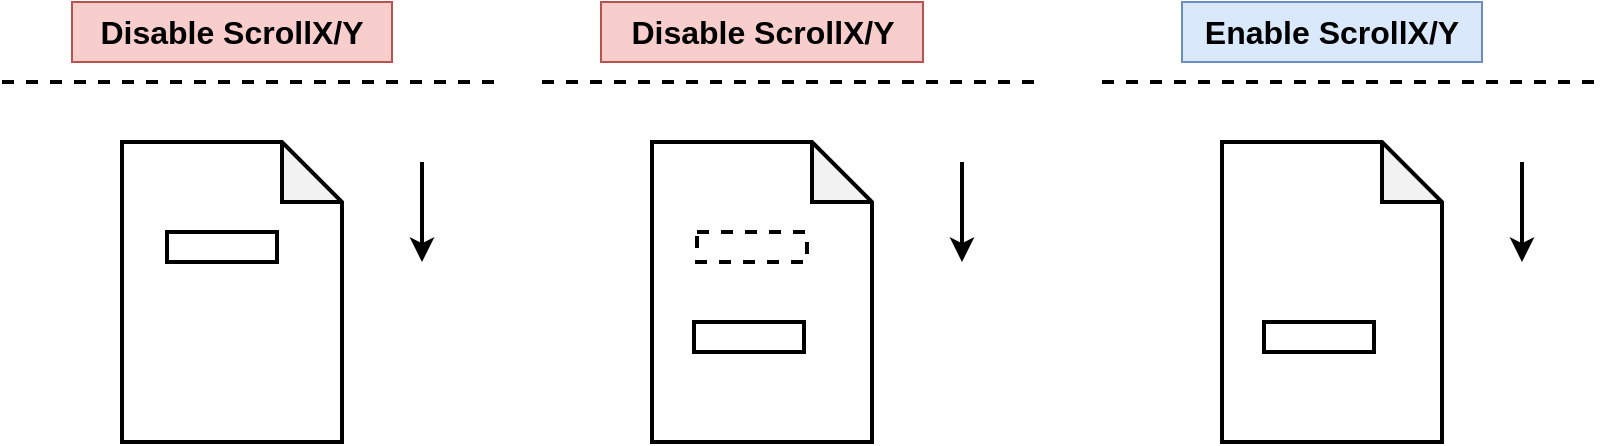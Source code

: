 <mxfile version="20.8.13" type="github">
  <diagram name="第 1 页" id="Tl4BPdXDtuxj3R0MzOJJ">
    <mxGraphModel dx="954" dy="512" grid="1" gridSize="10" guides="1" tooltips="1" connect="1" arrows="1" fold="1" page="1" pageScale="1" pageWidth="827" pageHeight="1169" math="0" shadow="0">
      <root>
        <mxCell id="0" />
        <mxCell id="1" parent="0" />
        <mxCell id="fR_gU0pklkwgl447XtXO-1" value="" style="shape=note;whiteSpace=wrap;html=1;backgroundOutline=1;darkOpacity=0.05;strokeWidth=2;" vertex="1" parent="1">
          <mxGeometry x="100" y="170" width="110" height="150" as="geometry" />
        </mxCell>
        <mxCell id="fR_gU0pklkwgl447XtXO-2" value="" style="endArrow=none;html=1;rounded=0;strokeWidth=2;dashed=1;" edge="1" parent="1">
          <mxGeometry width="50" height="50" relative="1" as="geometry">
            <mxPoint x="40" y="140" as="sourcePoint" />
            <mxPoint x="290" y="140" as="targetPoint" />
          </mxGeometry>
        </mxCell>
        <mxCell id="fR_gU0pklkwgl447XtXO-3" value="&lt;span style=&quot;font-size: 16px;&quot;&gt;&lt;b&gt;Disable ScrollX/Y&lt;/b&gt;&lt;/span&gt;" style="text;html=1;strokeColor=#b85450;fillColor=#f8cecc;align=center;verticalAlign=middle;whiteSpace=wrap;rounded=0;" vertex="1" parent="1">
          <mxGeometry x="75" y="100" width="160" height="30" as="geometry" />
        </mxCell>
        <mxCell id="fR_gU0pklkwgl447XtXO-4" value="" style="endArrow=none;html=1;rounded=0;strokeWidth=2;dashed=1;" edge="1" parent="1">
          <mxGeometry width="50" height="50" relative="1" as="geometry">
            <mxPoint x="310" y="140" as="sourcePoint" />
            <mxPoint x="560" y="140" as="targetPoint" />
          </mxGeometry>
        </mxCell>
        <mxCell id="fR_gU0pklkwgl447XtXO-5" value="&lt;span style=&quot;font-size: 16px;&quot;&gt;&lt;b&gt;Disable ScrollX/Y&lt;/b&gt;&lt;/span&gt;" style="text;html=1;strokeColor=#b85450;fillColor=#f8cecc;align=center;verticalAlign=middle;whiteSpace=wrap;rounded=0;" vertex="1" parent="1">
          <mxGeometry x="339.5" y="100" width="161" height="30" as="geometry" />
        </mxCell>
        <mxCell id="fR_gU0pklkwgl447XtXO-7" value="" style="endArrow=none;html=1;rounded=0;strokeWidth=2;dashed=1;" edge="1" parent="1">
          <mxGeometry width="50" height="50" relative="1" as="geometry">
            <mxPoint x="590" y="140" as="sourcePoint" />
            <mxPoint x="840" y="140" as="targetPoint" />
          </mxGeometry>
        </mxCell>
        <mxCell id="fR_gU0pklkwgl447XtXO-8" value="&lt;span style=&quot;font-size: 16px;&quot;&gt;&lt;b&gt;Enable ScrollX/Y&lt;/b&gt;&lt;/span&gt;" style="text;html=1;strokeColor=#6c8ebf;fillColor=#dae8fc;align=center;verticalAlign=middle;whiteSpace=wrap;rounded=0;" vertex="1" parent="1">
          <mxGeometry x="630" y="100" width="150" height="30" as="geometry" />
        </mxCell>
        <mxCell id="fR_gU0pklkwgl447XtXO-9" value="" style="endArrow=classic;html=1;rounded=0;strokeWidth=2;" edge="1" parent="1">
          <mxGeometry width="50" height="50" relative="1" as="geometry">
            <mxPoint x="250" y="180" as="sourcePoint" />
            <mxPoint x="250" y="230" as="targetPoint" />
          </mxGeometry>
        </mxCell>
        <mxCell id="fR_gU0pklkwgl447XtXO-10" value="" style="endArrow=classic;html=1;rounded=0;strokeWidth=2;" edge="1" parent="1">
          <mxGeometry width="50" height="50" relative="1" as="geometry">
            <mxPoint x="520" y="180" as="sourcePoint" />
            <mxPoint x="520" y="230" as="targetPoint" />
          </mxGeometry>
        </mxCell>
        <mxCell id="fR_gU0pklkwgl447XtXO-16" value="" style="endArrow=classic;html=1;rounded=0;strokeWidth=2;" edge="1" parent="1">
          <mxGeometry width="50" height="50" relative="1" as="geometry">
            <mxPoint x="800" y="180" as="sourcePoint" />
            <mxPoint x="800" y="230" as="targetPoint" />
          </mxGeometry>
        </mxCell>
        <mxCell id="fR_gU0pklkwgl447XtXO-17" value="" style="rounded=0;whiteSpace=wrap;html=1;strokeWidth=2;" vertex="1" parent="1">
          <mxGeometry x="122.5" y="215" width="55" height="15" as="geometry" />
        </mxCell>
        <mxCell id="fR_gU0pklkwgl447XtXO-20" value="" style="shape=note;whiteSpace=wrap;html=1;backgroundOutline=1;darkOpacity=0.05;strokeWidth=2;" vertex="1" parent="1">
          <mxGeometry x="365" y="170" width="110" height="150" as="geometry" />
        </mxCell>
        <mxCell id="fR_gU0pklkwgl447XtXO-21" value="" style="rounded=0;whiteSpace=wrap;html=1;strokeWidth=2;dashed=1;" vertex="1" parent="1">
          <mxGeometry x="387.5" y="215" width="55" height="15" as="geometry" />
        </mxCell>
        <mxCell id="fR_gU0pklkwgl447XtXO-22" value="" style="rounded=0;whiteSpace=wrap;html=1;strokeWidth=2;" vertex="1" parent="1">
          <mxGeometry x="386" y="260" width="55" height="15" as="geometry" />
        </mxCell>
        <mxCell id="fR_gU0pklkwgl447XtXO-23" value="" style="shape=note;whiteSpace=wrap;html=1;backgroundOutline=1;darkOpacity=0.05;strokeWidth=2;" vertex="1" parent="1">
          <mxGeometry x="650" y="170" width="110" height="150" as="geometry" />
        </mxCell>
        <mxCell id="fR_gU0pklkwgl447XtXO-25" value="" style="rounded=0;whiteSpace=wrap;html=1;strokeWidth=2;" vertex="1" parent="1">
          <mxGeometry x="671" y="260" width="55" height="15" as="geometry" />
        </mxCell>
      </root>
    </mxGraphModel>
  </diagram>
</mxfile>
